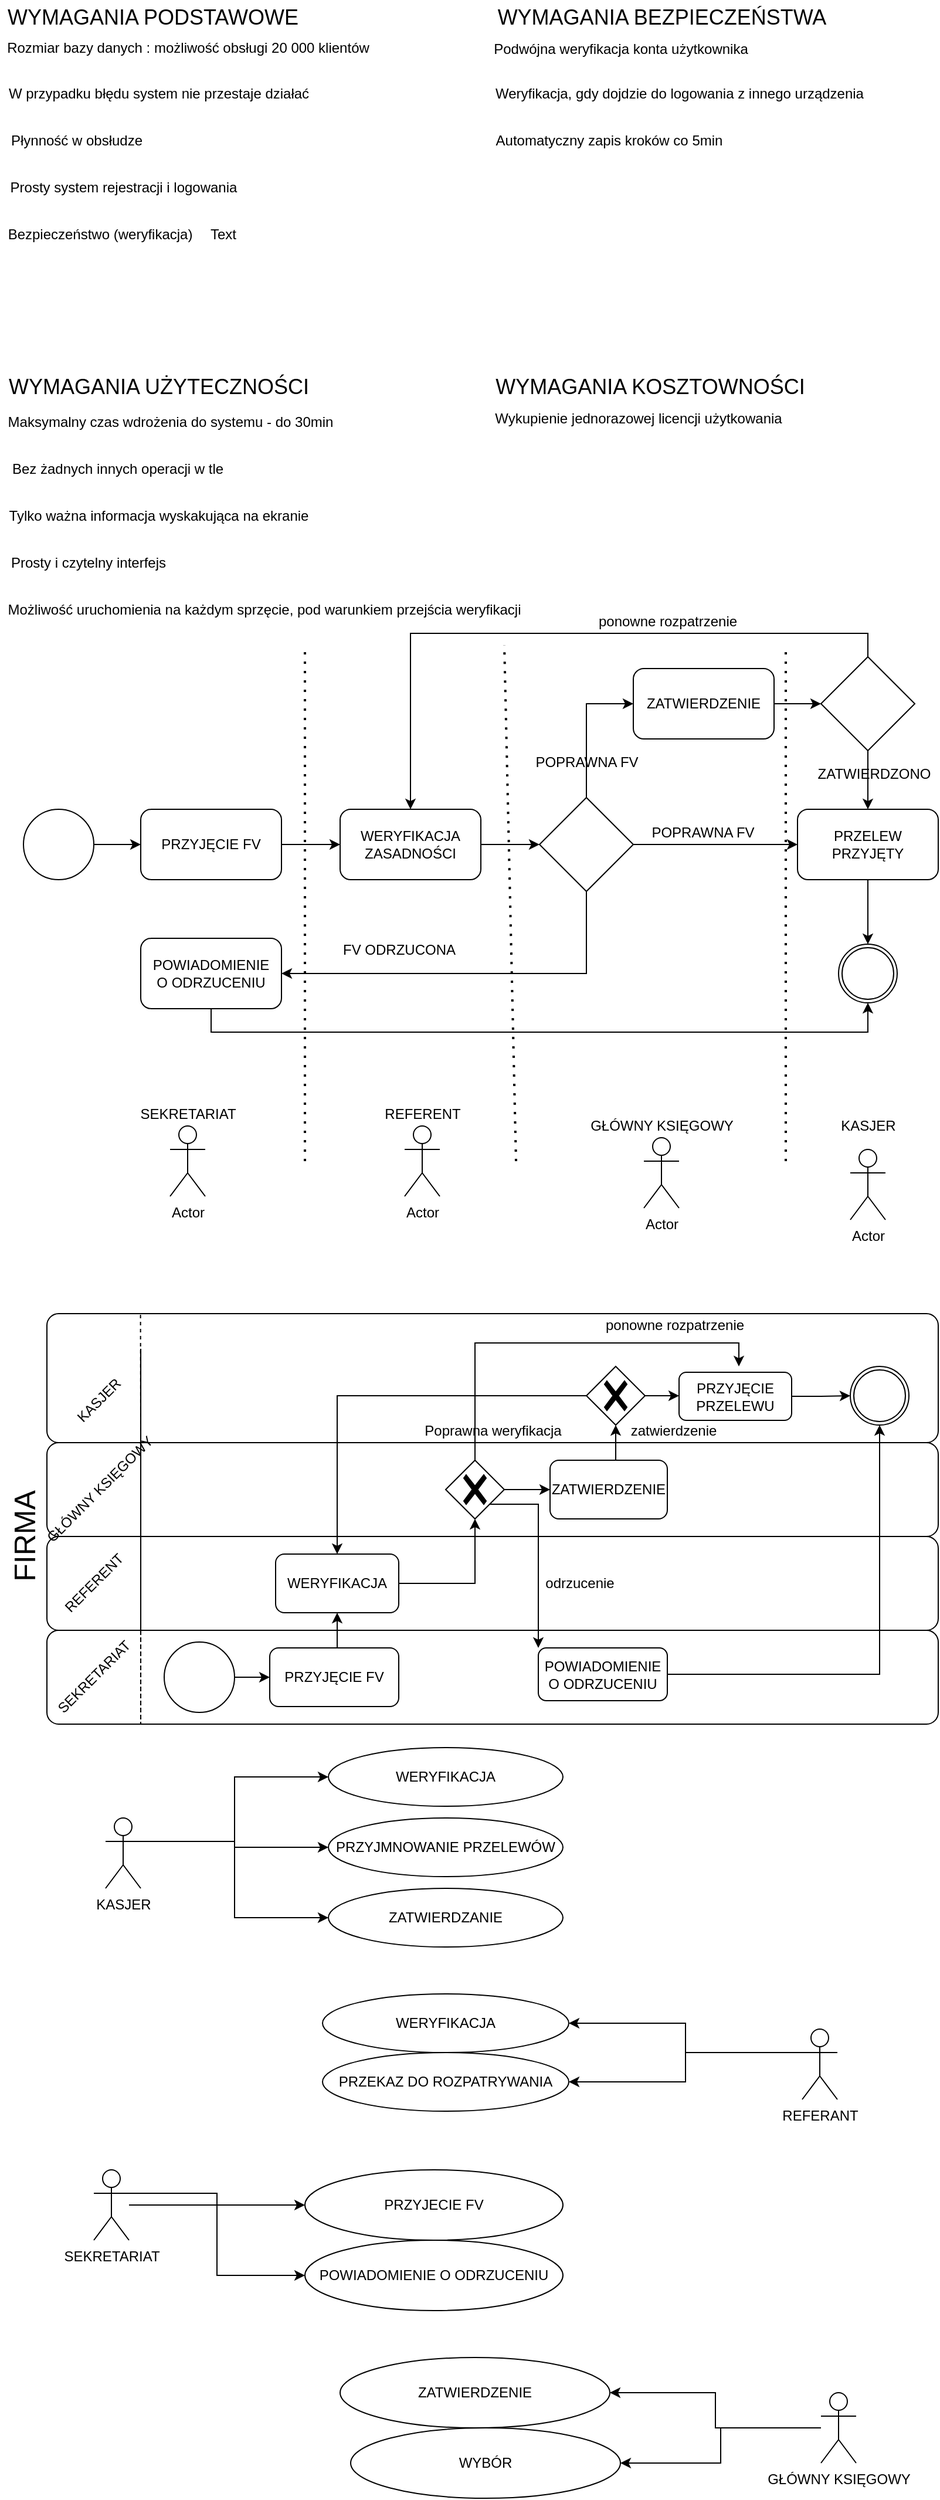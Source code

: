 <mxfile version="16.6.1" type="github">
  <diagram id="DCj6fyPtO9dtdVWTwL5u" name="Page-1">
    <mxGraphModel dx="1422" dy="794" grid="1" gridSize="10" guides="1" tooltips="1" connect="1" arrows="1" fold="1" page="1" pageScale="1" pageWidth="827" pageHeight="1169" math="0" shadow="0">
      <root>
        <mxCell id="0" />
        <mxCell id="1" parent="0" />
        <mxCell id="_zhKjU9ZLIpcWmoScKFP-1" value="WYMAGANIA PODSTAWOWE" style="text;html=1;align=center;verticalAlign=middle;resizable=0;points=[];autosize=1;strokeColor=none;fillColor=none;fontSize=18;" parent="1" vertex="1">
          <mxGeometry y="10" width="260" height="30" as="geometry" />
        </mxCell>
        <mxCell id="_zhKjU9ZLIpcWmoScKFP-2" value="&lt;font style=&quot;font-size: 12px&quot;&gt;Rozmiar bazy danych : możliwość obsługi 20 000 klientów&lt;br&gt;&lt;br&gt;&lt;/font&gt;" style="text;html=1;align=center;verticalAlign=middle;resizable=0;points=[];autosize=1;strokeColor=none;fillColor=none;fontSize=18;" parent="1" vertex="1">
          <mxGeometry y="35" width="320" height="50" as="geometry" />
        </mxCell>
        <mxCell id="_zhKjU9ZLIpcWmoScKFP-3" value="W przypadku błędu system nie przestaje działać" style="text;html=1;align=center;verticalAlign=middle;resizable=0;points=[];autosize=1;strokeColor=none;fillColor=none;fontSize=12;" parent="1" vertex="1">
          <mxGeometry y="80" width="270" height="20" as="geometry" />
        </mxCell>
        <mxCell id="_zhKjU9ZLIpcWmoScKFP-4" value="Płynność w obsłudze" style="text;html=1;align=center;verticalAlign=middle;resizable=0;points=[];autosize=1;strokeColor=none;fillColor=none;fontSize=12;" parent="1" vertex="1">
          <mxGeometry y="120" width="130" height="20" as="geometry" />
        </mxCell>
        <mxCell id="_zhKjU9ZLIpcWmoScKFP-5" value="Prosty system rejestracji i logowania" style="text;html=1;align=center;verticalAlign=middle;resizable=0;points=[];autosize=1;strokeColor=none;fillColor=none;fontSize=12;" parent="1" vertex="1">
          <mxGeometry y="160" width="210" height="20" as="geometry" />
        </mxCell>
        <mxCell id="_zhKjU9ZLIpcWmoScKFP-6" value="Bezpieczeństwo (weryfikacja)" style="text;html=1;align=center;verticalAlign=middle;resizable=0;points=[];autosize=1;strokeColor=none;fillColor=none;fontSize=12;" parent="1" vertex="1">
          <mxGeometry y="200" width="170" height="20" as="geometry" />
        </mxCell>
        <mxCell id="_zhKjU9ZLIpcWmoScKFP-7" value="&lt;span style=&quot;font-size: 18px&quot;&gt;WYMAGANIA BEZPIECZEŃSTWA&lt;/span&gt;" style="text;html=1;align=center;verticalAlign=middle;resizable=0;points=[];autosize=1;strokeColor=none;fillColor=none;fontSize=12;" parent="1" vertex="1">
          <mxGeometry x="414" y="15" width="300" height="20" as="geometry" />
        </mxCell>
        <mxCell id="_zhKjU9ZLIpcWmoScKFP-8" value="&lt;font style=&quot;font-size: 12px&quot;&gt;Podwójna weryfikacja konta użytkownika&lt;/font&gt;" style="text;html=1;align=center;verticalAlign=middle;resizable=0;points=[];autosize=1;strokeColor=none;fillColor=none;fontSize=18;" parent="1" vertex="1">
          <mxGeometry x="414" y="35" width="230" height="30" as="geometry" />
        </mxCell>
        <mxCell id="_zhKjU9ZLIpcWmoScKFP-9" value="Weryfikacja, gdy dojdzie do logowania z innego urządzenia&lt;br&gt;" style="text;html=1;align=center;verticalAlign=middle;resizable=0;points=[];autosize=1;strokeColor=none;fillColor=none;fontSize=12;" parent="1" vertex="1">
          <mxGeometry x="414" y="80" width="330" height="20" as="geometry" />
        </mxCell>
        <mxCell id="_zhKjU9ZLIpcWmoScKFP-10" value="Automatyczny zapis kroków co 5min" style="text;html=1;align=center;verticalAlign=middle;resizable=0;points=[];autosize=1;strokeColor=none;fillColor=none;fontSize=12;" parent="1" vertex="1">
          <mxGeometry x="414" y="120" width="210" height="20" as="geometry" />
        </mxCell>
        <mxCell id="_zhKjU9ZLIpcWmoScKFP-11" value="&lt;font style=&quot;font-size: 18px&quot;&gt;WYMAGANIA UŻYTECZNOŚCI&lt;/font&gt;" style="text;html=1;align=center;verticalAlign=middle;resizable=0;points=[];autosize=1;strokeColor=none;fillColor=none;fontSize=12;" parent="1" vertex="1">
          <mxGeometry y="330" width="270" height="20" as="geometry" />
        </mxCell>
        <mxCell id="_zhKjU9ZLIpcWmoScKFP-12" value="WYMAGANIA KOSZTOWNOŚCI&lt;br&gt;" style="text;html=1;align=center;verticalAlign=middle;resizable=0;points=[];autosize=1;strokeColor=none;fillColor=none;fontSize=18;" parent="1" vertex="1">
          <mxGeometry x="414" y="325" width="280" height="30" as="geometry" />
        </mxCell>
        <mxCell id="_zhKjU9ZLIpcWmoScKFP-13" value="&lt;span style=&quot;font-size: 12px&quot;&gt;Wykupienie jednorazowej licencji użytkowania&lt;br&gt;&lt;/span&gt;" style="text;html=1;align=center;verticalAlign=middle;resizable=0;points=[];autosize=1;strokeColor=none;fillColor=none;fontSize=18;" parent="1" vertex="1">
          <mxGeometry x="414" y="350" width="260" height="30" as="geometry" />
        </mxCell>
        <mxCell id="_zhKjU9ZLIpcWmoScKFP-14" value="Maksymalny czas wdrożenia do systemu - do 30min&lt;br&gt;" style="text;html=1;align=center;verticalAlign=middle;resizable=0;points=[];autosize=1;strokeColor=none;fillColor=none;fontSize=12;" parent="1" vertex="1">
          <mxGeometry y="360" width="290" height="20" as="geometry" />
        </mxCell>
        <mxCell id="_zhKjU9ZLIpcWmoScKFP-15" value="Bez żadnych innych operacji w tle&lt;br&gt;" style="text;html=1;align=center;verticalAlign=middle;resizable=0;points=[];autosize=1;strokeColor=none;fillColor=none;fontSize=12;" parent="1" vertex="1">
          <mxGeometry y="400" width="200" height="20" as="geometry" />
        </mxCell>
        <mxCell id="_zhKjU9ZLIpcWmoScKFP-16" value="Tylko ważna informacja wyskakująca na ekranie" style="text;html=1;align=center;verticalAlign=middle;resizable=0;points=[];autosize=1;strokeColor=none;fillColor=none;fontSize=12;" parent="1" vertex="1">
          <mxGeometry y="440" width="270" height="20" as="geometry" />
        </mxCell>
        <mxCell id="_zhKjU9ZLIpcWmoScKFP-17" value="Prosty i czytelny interfejs" style="text;html=1;align=center;verticalAlign=middle;resizable=0;points=[];autosize=1;strokeColor=none;fillColor=none;fontSize=12;" parent="1" vertex="1">
          <mxGeometry y="480" width="150" height="20" as="geometry" />
        </mxCell>
        <mxCell id="_zhKjU9ZLIpcWmoScKFP-18" value="Możliwość uruchomienia na każdym sprzęcie, pod warunkiem przejścia weryfikacji" style="text;html=1;align=center;verticalAlign=middle;resizable=0;points=[];autosize=1;strokeColor=none;fillColor=none;fontSize=12;" parent="1" vertex="1">
          <mxGeometry y="520" width="450" height="20" as="geometry" />
        </mxCell>
        <mxCell id="_zhKjU9ZLIpcWmoScKFP-24" value="" style="edgeStyle=orthogonalEdgeStyle;rounded=0;orthogonalLoop=1;jettySize=auto;html=1;fontSize=12;" parent="1" source="_zhKjU9ZLIpcWmoScKFP-19" target="_zhKjU9ZLIpcWmoScKFP-20" edge="1">
          <mxGeometry relative="1" as="geometry" />
        </mxCell>
        <mxCell id="_zhKjU9ZLIpcWmoScKFP-19" value="" style="ellipse;whiteSpace=wrap;html=1;aspect=fixed;fontSize=12;" parent="1" vertex="1">
          <mxGeometry x="20" y="700" width="60" height="60" as="geometry" />
        </mxCell>
        <mxCell id="_zhKjU9ZLIpcWmoScKFP-25" value="" style="edgeStyle=orthogonalEdgeStyle;rounded=0;orthogonalLoop=1;jettySize=auto;html=1;fontSize=12;" parent="1" source="_zhKjU9ZLIpcWmoScKFP-20" target="_zhKjU9ZLIpcWmoScKFP-21" edge="1">
          <mxGeometry relative="1" as="geometry" />
        </mxCell>
        <mxCell id="_zhKjU9ZLIpcWmoScKFP-20" value="PRZYJĘCIE FV" style="rounded=1;whiteSpace=wrap;html=1;fontSize=12;" parent="1" vertex="1">
          <mxGeometry x="120" y="700" width="120" height="60" as="geometry" />
        </mxCell>
        <mxCell id="_zhKjU9ZLIpcWmoScKFP-26" value="" style="edgeStyle=orthogonalEdgeStyle;rounded=0;orthogonalLoop=1;jettySize=auto;html=1;fontSize=12;" parent="1" source="_zhKjU9ZLIpcWmoScKFP-21" target="_zhKjU9ZLIpcWmoScKFP-22" edge="1">
          <mxGeometry relative="1" as="geometry" />
        </mxCell>
        <mxCell id="_zhKjU9ZLIpcWmoScKFP-21" value="WERYFIKACJA ZASADNOŚCI" style="rounded=1;whiteSpace=wrap;html=1;fontSize=12;" parent="1" vertex="1">
          <mxGeometry x="290" y="700" width="120" height="60" as="geometry" />
        </mxCell>
        <mxCell id="_zhKjU9ZLIpcWmoScKFP-27" style="edgeStyle=orthogonalEdgeStyle;rounded=0;orthogonalLoop=1;jettySize=auto;html=1;exitX=1;exitY=0.5;exitDx=0;exitDy=0;fontSize=12;" parent="1" source="_zhKjU9ZLIpcWmoScKFP-22" target="_zhKjU9ZLIpcWmoScKFP-23" edge="1">
          <mxGeometry relative="1" as="geometry" />
        </mxCell>
        <mxCell id="_zhKjU9ZLIpcWmoScKFP-30" style="edgeStyle=orthogonalEdgeStyle;rounded=0;orthogonalLoop=1;jettySize=auto;html=1;exitX=0.5;exitY=1;exitDx=0;exitDy=0;entryX=1;entryY=0.5;entryDx=0;entryDy=0;fontSize=12;" parent="1" source="_zhKjU9ZLIpcWmoScKFP-22" target="_zhKjU9ZLIpcWmoScKFP-28" edge="1">
          <mxGeometry relative="1" as="geometry" />
        </mxCell>
        <mxCell id="_zhKjU9ZLIpcWmoScKFP-33" style="edgeStyle=orthogonalEdgeStyle;rounded=0;orthogonalLoop=1;jettySize=auto;html=1;exitX=0.5;exitY=0;exitDx=0;exitDy=0;entryX=0;entryY=0.5;entryDx=0;entryDy=0;fontSize=12;" parent="1" source="_zhKjU9ZLIpcWmoScKFP-22" target="_zhKjU9ZLIpcWmoScKFP-29" edge="1">
          <mxGeometry relative="1" as="geometry" />
        </mxCell>
        <mxCell id="_zhKjU9ZLIpcWmoScKFP-22" value="" style="rhombus;whiteSpace=wrap;html=1;fontSize=12;" parent="1" vertex="1">
          <mxGeometry x="460" y="690" width="80" height="80" as="geometry" />
        </mxCell>
        <mxCell id="_zhKjU9ZLIpcWmoScKFP-53" style="edgeStyle=orthogonalEdgeStyle;rounded=0;orthogonalLoop=1;jettySize=auto;html=1;exitX=0.5;exitY=1;exitDx=0;exitDy=0;entryX=0.5;entryY=0;entryDx=0;entryDy=0;entryPerimeter=0;fontSize=12;" parent="1" source="_zhKjU9ZLIpcWmoScKFP-23" target="_zhKjU9ZLIpcWmoScKFP-31" edge="1">
          <mxGeometry relative="1" as="geometry" />
        </mxCell>
        <mxCell id="_zhKjU9ZLIpcWmoScKFP-23" value="PRZELEW PRZYJĘTY" style="rounded=1;whiteSpace=wrap;html=1;fontSize=12;" parent="1" vertex="1">
          <mxGeometry x="680" y="700" width="120" height="60" as="geometry" />
        </mxCell>
        <mxCell id="_zhKjU9ZLIpcWmoScKFP-37" style="edgeStyle=orthogonalEdgeStyle;rounded=0;orthogonalLoop=1;jettySize=auto;html=1;exitX=0.5;exitY=1;exitDx=0;exitDy=0;entryX=0.5;entryY=1;entryDx=0;entryDy=0;entryPerimeter=0;fontSize=12;" parent="1" source="_zhKjU9ZLIpcWmoScKFP-28" target="_zhKjU9ZLIpcWmoScKFP-31" edge="1">
          <mxGeometry relative="1" as="geometry" />
        </mxCell>
        <mxCell id="_zhKjU9ZLIpcWmoScKFP-28" value="POWIADOMIENIE&lt;br&gt;O ODRZUCENIU" style="rounded=1;whiteSpace=wrap;html=1;fontSize=12;" parent="1" vertex="1">
          <mxGeometry x="120" y="810" width="120" height="60" as="geometry" />
        </mxCell>
        <mxCell id="_zhKjU9ZLIpcWmoScKFP-34" style="edgeStyle=orthogonalEdgeStyle;rounded=0;orthogonalLoop=1;jettySize=auto;html=1;exitX=1;exitY=0.5;exitDx=0;exitDy=0;entryX=0;entryY=0.5;entryDx=0;entryDy=0;fontSize=12;" parent="1" source="_zhKjU9ZLIpcWmoScKFP-29" target="_zhKjU9ZLIpcWmoScKFP-32" edge="1">
          <mxGeometry relative="1" as="geometry" />
        </mxCell>
        <mxCell id="_zhKjU9ZLIpcWmoScKFP-29" value="ZATWIERDZENIE" style="rounded=1;whiteSpace=wrap;html=1;fontSize=12;" parent="1" vertex="1">
          <mxGeometry x="540" y="580" width="120" height="60" as="geometry" />
        </mxCell>
        <mxCell id="_zhKjU9ZLIpcWmoScKFP-31" value="" style="points=[[0.145,0.145,0],[0.5,0,0],[0.855,0.145,0],[1,0.5,0],[0.855,0.855,0],[0.5,1,0],[0.145,0.855,0],[0,0.5,0]];shape=mxgraph.bpmn.event;html=1;verticalLabelPosition=bottom;labelBackgroundColor=#ffffff;verticalAlign=top;align=center;perimeter=ellipsePerimeter;outlineConnect=0;aspect=fixed;outline=throwing;symbol=general;fontSize=12;" parent="1" vertex="1">
          <mxGeometry x="715" y="815" width="50" height="50" as="geometry" />
        </mxCell>
        <mxCell id="_zhKjU9ZLIpcWmoScKFP-35" style="edgeStyle=orthogonalEdgeStyle;rounded=0;orthogonalLoop=1;jettySize=auto;html=1;exitX=0.5;exitY=1;exitDx=0;exitDy=0;entryX=0.5;entryY=0;entryDx=0;entryDy=0;fontSize=12;" parent="1" source="_zhKjU9ZLIpcWmoScKFP-32" target="_zhKjU9ZLIpcWmoScKFP-23" edge="1">
          <mxGeometry relative="1" as="geometry" />
        </mxCell>
        <mxCell id="_zhKjU9ZLIpcWmoScKFP-36" style="edgeStyle=orthogonalEdgeStyle;rounded=0;orthogonalLoop=1;jettySize=auto;html=1;exitX=0.5;exitY=0;exitDx=0;exitDy=0;entryX=0.5;entryY=0;entryDx=0;entryDy=0;fontSize=12;" parent="1" source="_zhKjU9ZLIpcWmoScKFP-32" target="_zhKjU9ZLIpcWmoScKFP-21" edge="1">
          <mxGeometry relative="1" as="geometry" />
        </mxCell>
        <mxCell id="_zhKjU9ZLIpcWmoScKFP-32" value="" style="rhombus;whiteSpace=wrap;html=1;fontSize=12;" parent="1" vertex="1">
          <mxGeometry x="700" y="570" width="80" height="80" as="geometry" />
        </mxCell>
        <mxCell id="_zhKjU9ZLIpcWmoScKFP-39" value="SEKRETARIAT&lt;br&gt;" style="text;html=1;align=center;verticalAlign=middle;resizable=0;points=[];autosize=1;strokeColor=none;fillColor=none;fontSize=12;" parent="1" vertex="1">
          <mxGeometry x="110" y="950" width="100" height="20" as="geometry" />
        </mxCell>
        <mxCell id="_zhKjU9ZLIpcWmoScKFP-40" value="REFERENT" style="text;html=1;align=center;verticalAlign=middle;resizable=0;points=[];autosize=1;strokeColor=none;fillColor=none;fontSize=12;" parent="1" vertex="1">
          <mxGeometry x="320" y="950" width="80" height="20" as="geometry" />
        </mxCell>
        <mxCell id="_zhKjU9ZLIpcWmoScKFP-41" value="GŁÓWNY KSIĘGOWY" style="text;html=1;align=center;verticalAlign=middle;resizable=0;points=[];autosize=1;strokeColor=none;fillColor=none;fontSize=12;" parent="1" vertex="1">
          <mxGeometry x="494" y="960" width="140" height="20" as="geometry" />
        </mxCell>
        <mxCell id="_zhKjU9ZLIpcWmoScKFP-42" value="KASJER" style="text;html=1;align=center;verticalAlign=middle;resizable=0;points=[];autosize=1;strokeColor=none;fillColor=none;fontSize=12;" parent="1" vertex="1">
          <mxGeometry x="710" y="960" width="60" height="20" as="geometry" />
        </mxCell>
        <mxCell id="_zhKjU9ZLIpcWmoScKFP-43" value="" style="endArrow=none;dashed=1;html=1;dashPattern=1 3;strokeWidth=2;rounded=0;fontSize=12;" parent="1" edge="1">
          <mxGeometry width="50" height="50" relative="1" as="geometry">
            <mxPoint x="260" y="1000" as="sourcePoint" />
            <mxPoint x="260" y="560" as="targetPoint" />
          </mxGeometry>
        </mxCell>
        <mxCell id="_zhKjU9ZLIpcWmoScKFP-44" value="" style="endArrow=none;dashed=1;html=1;dashPattern=1 3;strokeWidth=2;rounded=0;fontSize=12;" parent="1" edge="1">
          <mxGeometry width="50" height="50" relative="1" as="geometry">
            <mxPoint x="440" y="1000" as="sourcePoint" />
            <mxPoint x="430" y="560" as="targetPoint" />
          </mxGeometry>
        </mxCell>
        <mxCell id="_zhKjU9ZLIpcWmoScKFP-45" value="" style="endArrow=none;dashed=1;html=1;dashPattern=1 3;strokeWidth=2;rounded=0;fontSize=12;" parent="1" edge="1">
          <mxGeometry width="50" height="50" relative="1" as="geometry">
            <mxPoint x="670" y="1000" as="sourcePoint" />
            <mxPoint x="670" y="560" as="targetPoint" />
          </mxGeometry>
        </mxCell>
        <mxCell id="_zhKjU9ZLIpcWmoScKFP-46" value="Actor" style="shape=umlActor;verticalLabelPosition=bottom;verticalAlign=top;html=1;outlineConnect=0;fontSize=12;" parent="1" vertex="1">
          <mxGeometry x="145" y="970" width="30" height="60" as="geometry" />
        </mxCell>
        <mxCell id="_zhKjU9ZLIpcWmoScKFP-47" value="Actor" style="shape=umlActor;verticalLabelPosition=bottom;verticalAlign=top;html=1;outlineConnect=0;fontSize=12;" parent="1" vertex="1">
          <mxGeometry x="345" y="970" width="30" height="60" as="geometry" />
        </mxCell>
        <mxCell id="_zhKjU9ZLIpcWmoScKFP-48" value="Actor" style="shape=umlActor;verticalLabelPosition=bottom;verticalAlign=top;html=1;outlineConnect=0;fontSize=12;" parent="1" vertex="1">
          <mxGeometry x="549" y="980" width="30" height="60" as="geometry" />
        </mxCell>
        <mxCell id="_zhKjU9ZLIpcWmoScKFP-49" value="Actor" style="shape=umlActor;verticalLabelPosition=bottom;verticalAlign=top;html=1;outlineConnect=0;fontSize=12;" parent="1" vertex="1">
          <mxGeometry x="725" y="990" width="30" height="60" as="geometry" />
        </mxCell>
        <mxCell id="_zhKjU9ZLIpcWmoScKFP-50" value="ZATWIERDZONO" style="text;html=1;align=center;verticalAlign=middle;resizable=0;points=[];autosize=1;strokeColor=none;fillColor=none;fontSize=12;" parent="1" vertex="1">
          <mxGeometry x="690" y="660" width="110" height="20" as="geometry" />
        </mxCell>
        <mxCell id="_zhKjU9ZLIpcWmoScKFP-51" value="FV ODRZUCONA" style="text;html=1;align=center;verticalAlign=middle;resizable=0;points=[];autosize=1;strokeColor=none;fillColor=none;fontSize=12;" parent="1" vertex="1">
          <mxGeometry x="285" y="810" width="110" height="20" as="geometry" />
        </mxCell>
        <mxCell id="_zhKjU9ZLIpcWmoScKFP-52" value="POPRAWNA FV" style="text;html=1;align=center;verticalAlign=middle;resizable=0;points=[];autosize=1;strokeColor=none;fillColor=none;fontSize=12;" parent="1" vertex="1">
          <mxGeometry x="549" y="710" width="100" height="20" as="geometry" />
        </mxCell>
        <mxCell id="_zhKjU9ZLIpcWmoScKFP-54" value="POPRAWNA FV" style="text;html=1;align=center;verticalAlign=middle;resizable=0;points=[];autosize=1;strokeColor=none;fillColor=none;fontSize=12;" parent="1" vertex="1">
          <mxGeometry x="450" y="650" width="100" height="20" as="geometry" />
        </mxCell>
        <mxCell id="_zhKjU9ZLIpcWmoScKFP-55" value="" style="points=[[0.25,0,0],[0.5,0,0],[0.75,0,0],[1,0.25,0],[1,0.5,0],[1,0.75,0],[0.75,1,0],[0.5,1,0],[0.25,1,0],[0,0.75,0],[0,0.5,0],[0,0.25,0]];shape=mxgraph.bpmn.task;whiteSpace=wrap;rectStyle=rounded;size=10;taskMarker=abstract;fontSize=12;" parent="1" vertex="1">
          <mxGeometry x="40" y="1130" width="760" height="110" as="geometry" />
        </mxCell>
        <mxCell id="_zhKjU9ZLIpcWmoScKFP-56" value="" style="points=[[0.25,0,0],[0.5,0,0],[0.75,0,0],[1,0.25,0],[1,0.5,0],[1,0.75,0],[0.75,1,0],[0.5,1,0],[0.25,1,0],[0,0.75,0],[0,0.5,0],[0,0.25,0]];shape=mxgraph.bpmn.task;whiteSpace=wrap;rectStyle=rounded;size=10;taskMarker=abstract;fontSize=12;" parent="1" vertex="1">
          <mxGeometry x="40" y="1240" width="760" height="80" as="geometry" />
        </mxCell>
        <mxCell id="_zhKjU9ZLIpcWmoScKFP-57" value="" style="points=[[0.25,0,0],[0.5,0,0],[0.75,0,0],[1,0.25,0],[1,0.5,0],[1,0.75,0],[0.75,1,0],[0.5,1,0],[0.25,1,0],[0,0.75,0],[0,0.5,0],[0,0.25,0]];shape=mxgraph.bpmn.task;whiteSpace=wrap;rectStyle=rounded;size=10;taskMarker=abstract;fontSize=12;" parent="1" vertex="1">
          <mxGeometry x="40" y="1320" width="760" height="80" as="geometry" />
        </mxCell>
        <mxCell id="_zhKjU9ZLIpcWmoScKFP-58" value="" style="points=[[0.25,0,0],[0.5,0,0],[0.75,0,0],[1,0.25,0],[1,0.5,0],[1,0.75,0],[0.75,1,0],[0.5,1,0],[0.25,1,0],[0,0.75,0],[0,0.5,0],[0,0.25,0]];shape=mxgraph.bpmn.task;whiteSpace=wrap;rectStyle=rounded;size=10;taskMarker=abstract;fontSize=12;" parent="1" vertex="1">
          <mxGeometry x="40" y="1400" width="760" height="80" as="geometry" />
        </mxCell>
        <mxCell id="_zhKjU9ZLIpcWmoScKFP-59" value="" style="endArrow=none;dashed=1;html=1;rounded=0;fontSize=12;entryX=0.172;entryY=0;entryDx=0;entryDy=0;entryPerimeter=0;" parent="1" source="_zhKjU9ZLIpcWmoScKFP-58" target="_zhKjU9ZLIpcWmoScKFP-57" edge="1">
          <mxGeometry width="50" height="50" relative="1" as="geometry">
            <mxPoint x="400" y="1390" as="sourcePoint" />
            <mxPoint x="450" y="1340" as="targetPoint" />
            <Array as="points">
              <mxPoint x="120" y="1400" />
              <mxPoint x="120" y="1160" />
              <mxPoint x="120" y="1480" />
              <mxPoint x="120" y="1320" />
            </Array>
          </mxGeometry>
        </mxCell>
        <mxCell id="_zhKjU9ZLIpcWmoScKFP-60" value="" style="endArrow=none;dashed=1;html=1;rounded=0;fontSize=12;entryX=0.105;entryY=0;entryDx=0;entryDy=0;entryPerimeter=0;" parent="1" target="_zhKjU9ZLIpcWmoScKFP-55" edge="1">
          <mxGeometry width="50" height="50" relative="1" as="geometry">
            <mxPoint x="120" y="1320" as="sourcePoint" />
            <mxPoint x="450" y="1340" as="targetPoint" />
            <Array as="points">
              <mxPoint x="120" y="1240" />
            </Array>
          </mxGeometry>
        </mxCell>
        <mxCell id="_zhKjU9ZLIpcWmoScKFP-61" value="&lt;font style=&quot;font-size: 25px&quot;&gt;FIRMA&lt;br&gt;&lt;br&gt;&lt;/font&gt;" style="text;html=1;align=center;verticalAlign=middle;resizable=0;points=[];autosize=1;strokeColor=none;fillColor=none;fontSize=12;rotation=-90;" parent="1" vertex="1">
          <mxGeometry x="-10" y="1300" width="90" height="40" as="geometry" />
        </mxCell>
        <mxCell id="_zhKjU9ZLIpcWmoScKFP-62" value="&lt;font style=&quot;font-size: 12px&quot;&gt;KASJER&lt;/font&gt;" style="text;html=1;align=center;verticalAlign=middle;resizable=0;points=[];autosize=1;strokeColor=none;fillColor=none;fontSize=25;rotation=-45;" parent="1" vertex="1">
          <mxGeometry x="50" y="1180" width="60" height="40" as="geometry" />
        </mxCell>
        <mxCell id="_zhKjU9ZLIpcWmoScKFP-63" value="GŁÓWNY KSIĘGOWY" style="text;html=1;align=center;verticalAlign=middle;resizable=0;points=[];autosize=1;strokeColor=none;fillColor=none;fontSize=12;rotation=-45;" parent="1" vertex="1">
          <mxGeometry x="15" y="1270" width="140" height="20" as="geometry" />
        </mxCell>
        <mxCell id="_zhKjU9ZLIpcWmoScKFP-64" value="REFERENT" style="text;html=1;align=center;verticalAlign=middle;resizable=0;points=[];autosize=1;strokeColor=none;fillColor=none;fontSize=12;rotation=-45;" parent="1" vertex="1">
          <mxGeometry x="40" y="1350" width="80" height="20" as="geometry" />
        </mxCell>
        <mxCell id="_zhKjU9ZLIpcWmoScKFP-65" value="SEKRETARIAT" style="text;html=1;align=center;verticalAlign=middle;resizable=0;points=[];autosize=1;strokeColor=none;fillColor=none;fontSize=12;rotation=-45;" parent="1" vertex="1">
          <mxGeometry x="30" y="1430" width="100" height="20" as="geometry" />
        </mxCell>
        <mxCell id="_zhKjU9ZLIpcWmoScKFP-68" style="edgeStyle=orthogonalEdgeStyle;rounded=0;orthogonalLoop=1;jettySize=auto;html=1;exitX=1;exitY=0.5;exitDx=0;exitDy=0;entryX=0;entryY=0.5;entryDx=0;entryDy=0;fontSize=12;" parent="1" source="_zhKjU9ZLIpcWmoScKFP-66" target="_zhKjU9ZLIpcWmoScKFP-67" edge="1">
          <mxGeometry relative="1" as="geometry" />
        </mxCell>
        <mxCell id="_zhKjU9ZLIpcWmoScKFP-66" value="" style="ellipse;whiteSpace=wrap;html=1;aspect=fixed;fontSize=12;" parent="1" vertex="1">
          <mxGeometry x="140" y="1410" width="60" height="60" as="geometry" />
        </mxCell>
        <mxCell id="_zhKjU9ZLIpcWmoScKFP-70" style="edgeStyle=orthogonalEdgeStyle;rounded=0;orthogonalLoop=1;jettySize=auto;html=1;exitX=0.5;exitY=0;exitDx=0;exitDy=0;entryX=0.5;entryY=1;entryDx=0;entryDy=0;fontSize=12;" parent="1" source="_zhKjU9ZLIpcWmoScKFP-67" target="_zhKjU9ZLIpcWmoScKFP-69" edge="1">
          <mxGeometry relative="1" as="geometry" />
        </mxCell>
        <mxCell id="_zhKjU9ZLIpcWmoScKFP-67" value="PRZYJĘCIE FV" style="rounded=1;whiteSpace=wrap;html=1;fontSize=12;" parent="1" vertex="1">
          <mxGeometry x="230" y="1415" width="110" height="50" as="geometry" />
        </mxCell>
        <mxCell id="_zhKjU9ZLIpcWmoScKFP-72" style="edgeStyle=orthogonalEdgeStyle;rounded=0;orthogonalLoop=1;jettySize=auto;html=1;exitX=1;exitY=0.5;exitDx=0;exitDy=0;entryX=0.5;entryY=1;entryDx=0;entryDy=0;entryPerimeter=0;fontSize=12;" parent="1" source="_zhKjU9ZLIpcWmoScKFP-69" target="_zhKjU9ZLIpcWmoScKFP-71" edge="1">
          <mxGeometry relative="1" as="geometry" />
        </mxCell>
        <mxCell id="_zhKjU9ZLIpcWmoScKFP-69" value="WERYFIKACJA" style="rounded=1;whiteSpace=wrap;html=1;fontSize=12;" parent="1" vertex="1">
          <mxGeometry x="235" y="1335" width="105" height="50" as="geometry" />
        </mxCell>
        <mxCell id="_zhKjU9ZLIpcWmoScKFP-74" style="edgeStyle=orthogonalEdgeStyle;rounded=0;orthogonalLoop=1;jettySize=auto;html=1;exitX=1;exitY=0.5;exitDx=0;exitDy=0;exitPerimeter=0;entryX=0;entryY=0.5;entryDx=0;entryDy=0;fontSize=12;" parent="1" source="_zhKjU9ZLIpcWmoScKFP-71" target="_zhKjU9ZLIpcWmoScKFP-73" edge="1">
          <mxGeometry relative="1" as="geometry" />
        </mxCell>
        <mxCell id="_zhKjU9ZLIpcWmoScKFP-81" style="edgeStyle=orthogonalEdgeStyle;rounded=0;orthogonalLoop=1;jettySize=auto;html=1;exitX=0.5;exitY=0;exitDx=0;exitDy=0;exitPerimeter=0;fontSize=12;" parent="1" source="_zhKjU9ZLIpcWmoScKFP-71" edge="1">
          <mxGeometry relative="1" as="geometry">
            <mxPoint x="630" y="1175" as="targetPoint" />
            <Array as="points">
              <mxPoint x="405" y="1155" />
              <mxPoint x="630" y="1155" />
              <mxPoint x="630" y="1175" />
            </Array>
          </mxGeometry>
        </mxCell>
        <mxCell id="_zhKjU9ZLIpcWmoScKFP-84" style="edgeStyle=orthogonalEdgeStyle;rounded=0;orthogonalLoop=1;jettySize=auto;html=1;exitX=0.75;exitY=0.75;exitDx=0;exitDy=0;exitPerimeter=0;entryX=0;entryY=0;entryDx=0;entryDy=0;fontSize=12;" parent="1" source="_zhKjU9ZLIpcWmoScKFP-71" target="_zhKjU9ZLIpcWmoScKFP-83" edge="1">
          <mxGeometry relative="1" as="geometry" />
        </mxCell>
        <mxCell id="_zhKjU9ZLIpcWmoScKFP-71" value="" style="points=[[0.25,0.25,0],[0.5,0,0],[0.75,0.25,0],[1,0.5,0],[0.75,0.75,0],[0.5,1,0],[0.25,0.75,0],[0,0.5,0]];shape=mxgraph.bpmn.gateway2;html=1;verticalLabelPosition=bottom;labelBackgroundColor=#ffffff;verticalAlign=top;align=center;perimeter=rhombusPerimeter;outlineConnect=0;outline=none;symbol=none;gwType=exclusive;fontSize=12;" parent="1" vertex="1">
          <mxGeometry x="380" y="1255" width="50" height="50" as="geometry" />
        </mxCell>
        <mxCell id="_zhKjU9ZLIpcWmoScKFP-76" style="edgeStyle=orthogonalEdgeStyle;rounded=0;orthogonalLoop=1;jettySize=auto;html=1;exitX=0.5;exitY=0;exitDx=0;exitDy=0;entryX=0.5;entryY=1;entryDx=0;entryDy=0;entryPerimeter=0;fontSize=12;" parent="1" source="_zhKjU9ZLIpcWmoScKFP-73" target="_zhKjU9ZLIpcWmoScKFP-75" edge="1">
          <mxGeometry relative="1" as="geometry" />
        </mxCell>
        <mxCell id="_zhKjU9ZLIpcWmoScKFP-73" value="ZATWIERDZENIE" style="rounded=1;whiteSpace=wrap;html=1;fontSize=12;" parent="1" vertex="1">
          <mxGeometry x="469" y="1255" width="100" height="50" as="geometry" />
        </mxCell>
        <mxCell id="_zhKjU9ZLIpcWmoScKFP-80" style="edgeStyle=orthogonalEdgeStyle;rounded=0;orthogonalLoop=1;jettySize=auto;html=1;exitX=1;exitY=0.5;exitDx=0;exitDy=0;exitPerimeter=0;entryX=0;entryY=0.5;entryDx=0;entryDy=0;fontSize=12;" parent="1" source="_zhKjU9ZLIpcWmoScKFP-75" target="_zhKjU9ZLIpcWmoScKFP-77" edge="1">
          <mxGeometry relative="1" as="geometry" />
        </mxCell>
        <mxCell id="_zhKjU9ZLIpcWmoScKFP-82" style="edgeStyle=orthogonalEdgeStyle;rounded=0;orthogonalLoop=1;jettySize=auto;html=1;exitX=0;exitY=0.5;exitDx=0;exitDy=0;exitPerimeter=0;fontSize=12;" parent="1" source="_zhKjU9ZLIpcWmoScKFP-75" target="_zhKjU9ZLIpcWmoScKFP-69" edge="1">
          <mxGeometry relative="1" as="geometry" />
        </mxCell>
        <mxCell id="_zhKjU9ZLIpcWmoScKFP-75" value="" style="points=[[0.25,0.25,0],[0.5,0,0],[0.75,0.25,0],[1,0.5,0],[0.75,0.75,0],[0.5,1,0],[0.25,0.75,0],[0,0.5,0]];shape=mxgraph.bpmn.gateway2;html=1;verticalLabelPosition=bottom;labelBackgroundColor=#ffffff;verticalAlign=top;align=center;perimeter=rhombusPerimeter;outlineConnect=0;outline=none;symbol=none;gwType=exclusive;fontSize=12;" parent="1" vertex="1">
          <mxGeometry x="500" y="1175" width="50" height="50" as="geometry" />
        </mxCell>
        <mxCell id="_zhKjU9ZLIpcWmoScKFP-79" style="edgeStyle=orthogonalEdgeStyle;rounded=0;orthogonalLoop=1;jettySize=auto;html=1;exitX=1;exitY=0.5;exitDx=0;exitDy=0;entryX=0;entryY=0.5;entryDx=0;entryDy=0;entryPerimeter=0;fontSize=12;" parent="1" source="_zhKjU9ZLIpcWmoScKFP-77" target="_zhKjU9ZLIpcWmoScKFP-78" edge="1">
          <mxGeometry relative="1" as="geometry" />
        </mxCell>
        <mxCell id="_zhKjU9ZLIpcWmoScKFP-77" value="PRZYJĘCIE PRZELEWU" style="rounded=1;whiteSpace=wrap;html=1;fontSize=12;" parent="1" vertex="1">
          <mxGeometry x="579" y="1180" width="96" height="41" as="geometry" />
        </mxCell>
        <mxCell id="_zhKjU9ZLIpcWmoScKFP-78" value="" style="points=[[0.145,0.145,0],[0.5,0,0],[0.855,0.145,0],[1,0.5,0],[0.855,0.855,0],[0.5,1,0],[0.145,0.855,0],[0,0.5,0]];shape=mxgraph.bpmn.event;html=1;verticalLabelPosition=bottom;labelBackgroundColor=#ffffff;verticalAlign=top;align=center;perimeter=ellipsePerimeter;outlineConnect=0;aspect=fixed;outline=throwing;symbol=general;fontSize=12;" parent="1" vertex="1">
          <mxGeometry x="725" y="1175" width="50" height="50" as="geometry" />
        </mxCell>
        <mxCell id="_zhKjU9ZLIpcWmoScKFP-85" style="edgeStyle=orthogonalEdgeStyle;rounded=0;orthogonalLoop=1;jettySize=auto;html=1;exitX=1;exitY=0.5;exitDx=0;exitDy=0;entryX=0.5;entryY=1;entryDx=0;entryDy=0;entryPerimeter=0;fontSize=12;" parent="1" source="_zhKjU9ZLIpcWmoScKFP-83" target="_zhKjU9ZLIpcWmoScKFP-78" edge="1">
          <mxGeometry relative="1" as="geometry" />
        </mxCell>
        <mxCell id="_zhKjU9ZLIpcWmoScKFP-83" value="POWIADOMIENIE O ODRZUCENIU" style="rounded=1;whiteSpace=wrap;html=1;fontSize=12;" parent="1" vertex="1">
          <mxGeometry x="459" y="1415" width="110" height="45" as="geometry" />
        </mxCell>
        <mxCell id="_zhKjU9ZLIpcWmoScKFP-86" value="odrzucenie" style="text;html=1;align=center;verticalAlign=middle;resizable=0;points=[];autosize=1;strokeColor=none;fillColor=none;fontSize=12;" parent="1" vertex="1">
          <mxGeometry x="459" y="1350" width="70" height="20" as="geometry" />
        </mxCell>
        <mxCell id="_zhKjU9ZLIpcWmoScKFP-87" value="ponowne rozpatrzenie" style="text;html=1;align=center;verticalAlign=middle;resizable=0;points=[];autosize=1;strokeColor=none;fillColor=none;fontSize=12;" parent="1" vertex="1">
          <mxGeometry x="504" y="530" width="130" height="20" as="geometry" />
        </mxCell>
        <mxCell id="_zhKjU9ZLIpcWmoScKFP-88" value="ponowne rozpatrzenie" style="text;html=1;align=center;verticalAlign=middle;resizable=0;points=[];autosize=1;strokeColor=none;fillColor=none;fontSize=12;" parent="1" vertex="1">
          <mxGeometry x="510" y="1130" width="130" height="20" as="geometry" />
        </mxCell>
        <mxCell id="_zhKjU9ZLIpcWmoScKFP-90" value="zatwierdzenie" style="text;html=1;align=center;verticalAlign=middle;resizable=0;points=[];autosize=1;strokeColor=none;fillColor=none;fontSize=12;" parent="1" vertex="1">
          <mxGeometry x="529" y="1220" width="90" height="20" as="geometry" />
        </mxCell>
        <mxCell id="_zhKjU9ZLIpcWmoScKFP-91" value="Poprawna weryfikacja" style="text;html=1;align=center;verticalAlign=middle;resizable=0;points=[];autosize=1;strokeColor=none;fillColor=none;fontSize=12;" parent="1" vertex="1">
          <mxGeometry x="355" y="1220" width="130" height="20" as="geometry" />
        </mxCell>
        <mxCell id="_zhKjU9ZLIpcWmoScKFP-101" style="edgeStyle=orthogonalEdgeStyle;rounded=0;orthogonalLoop=1;jettySize=auto;html=1;exitX=1;exitY=0.333;exitDx=0;exitDy=0;exitPerimeter=0;entryX=0;entryY=0.5;entryDx=0;entryDy=0;fontSize=12;" parent="1" source="_zhKjU9ZLIpcWmoScKFP-92" target="_zhKjU9ZLIpcWmoScKFP-98" edge="1">
          <mxGeometry relative="1" as="geometry" />
        </mxCell>
        <mxCell id="_zhKjU9ZLIpcWmoScKFP-102" style="edgeStyle=orthogonalEdgeStyle;rounded=0;orthogonalLoop=1;jettySize=auto;html=1;exitX=1;exitY=0.333;exitDx=0;exitDy=0;exitPerimeter=0;entryX=0;entryY=0.5;entryDx=0;entryDy=0;fontSize=12;" parent="1" source="_zhKjU9ZLIpcWmoScKFP-92" target="_zhKjU9ZLIpcWmoScKFP-99" edge="1">
          <mxGeometry relative="1" as="geometry" />
        </mxCell>
        <mxCell id="_zhKjU9ZLIpcWmoScKFP-103" style="edgeStyle=orthogonalEdgeStyle;rounded=0;orthogonalLoop=1;jettySize=auto;html=1;exitX=1;exitY=0.333;exitDx=0;exitDy=0;exitPerimeter=0;entryX=0;entryY=0.5;entryDx=0;entryDy=0;fontSize=12;" parent="1" source="_zhKjU9ZLIpcWmoScKFP-92" target="_zhKjU9ZLIpcWmoScKFP-100" edge="1">
          <mxGeometry relative="1" as="geometry" />
        </mxCell>
        <mxCell id="_zhKjU9ZLIpcWmoScKFP-92" value="KASJER" style="shape=umlActor;verticalLabelPosition=bottom;verticalAlign=top;html=1;outlineConnect=0;fontSize=12;" parent="1" vertex="1">
          <mxGeometry x="90" y="1560" width="30" height="60" as="geometry" />
        </mxCell>
        <mxCell id="_zhKjU9ZLIpcWmoScKFP-108" style="edgeStyle=orthogonalEdgeStyle;rounded=0;orthogonalLoop=1;jettySize=auto;html=1;exitX=0;exitY=0.333;exitDx=0;exitDy=0;exitPerimeter=0;entryX=1;entryY=0.5;entryDx=0;entryDy=0;fontSize=12;" parent="1" source="_zhKjU9ZLIpcWmoScKFP-93" target="_zhKjU9ZLIpcWmoScKFP-104" edge="1">
          <mxGeometry relative="1" as="geometry" />
        </mxCell>
        <mxCell id="_zhKjU9ZLIpcWmoScKFP-109" style="edgeStyle=orthogonalEdgeStyle;rounded=0;orthogonalLoop=1;jettySize=auto;html=1;exitX=0;exitY=0.333;exitDx=0;exitDy=0;entryX=1;entryY=0.5;entryDx=0;entryDy=0;fontSize=12;exitPerimeter=0;" parent="1" source="_zhKjU9ZLIpcWmoScKFP-93" target="_zhKjU9ZLIpcWmoScKFP-105" edge="1">
          <mxGeometry relative="1" as="geometry" />
        </mxCell>
        <mxCell id="_zhKjU9ZLIpcWmoScKFP-93" value="REFERANT" style="shape=umlActor;verticalLabelPosition=bottom;verticalAlign=top;html=1;outlineConnect=0;fontSize=12;" parent="1" vertex="1">
          <mxGeometry x="684" y="1740" width="30" height="60" as="geometry" />
        </mxCell>
        <mxCell id="_zhKjU9ZLIpcWmoScKFP-117" style="edgeStyle=orthogonalEdgeStyle;rounded=0;orthogonalLoop=1;jettySize=auto;html=1;exitX=1;exitY=0.333;exitDx=0;exitDy=0;exitPerimeter=0;entryX=0;entryY=0.5;entryDx=0;entryDy=0;fontSize=12;" parent="1" source="_zhKjU9ZLIpcWmoScKFP-94" target="_zhKjU9ZLIpcWmoScKFP-115" edge="1">
          <mxGeometry relative="1" as="geometry" />
        </mxCell>
        <mxCell id="_zhKjU9ZLIpcWmoScKFP-118" style="edgeStyle=orthogonalEdgeStyle;rounded=0;orthogonalLoop=1;jettySize=auto;html=1;entryX=0;entryY=0.5;entryDx=0;entryDy=0;fontSize=12;" parent="1" source="_zhKjU9ZLIpcWmoScKFP-94" target="_zhKjU9ZLIpcWmoScKFP-116" edge="1">
          <mxGeometry relative="1" as="geometry" />
        </mxCell>
        <mxCell id="_zhKjU9ZLIpcWmoScKFP-94" value="SEKRETARIAT" style="shape=umlActor;verticalLabelPosition=bottom;verticalAlign=top;html=1;outlineConnect=0;fontSize=12;" parent="1" vertex="1">
          <mxGeometry x="80" y="1860" width="30" height="60" as="geometry" />
        </mxCell>
        <mxCell id="_zhKjU9ZLIpcWmoScKFP-122" style="edgeStyle=orthogonalEdgeStyle;rounded=0;orthogonalLoop=1;jettySize=auto;html=1;entryX=1;entryY=0.5;entryDx=0;entryDy=0;fontSize=12;" parent="1" source="_zhKjU9ZLIpcWmoScKFP-95" target="_zhKjU9ZLIpcWmoScKFP-120" edge="1">
          <mxGeometry relative="1" as="geometry" />
        </mxCell>
        <mxCell id="_zhKjU9ZLIpcWmoScKFP-123" style="edgeStyle=orthogonalEdgeStyle;rounded=0;orthogonalLoop=1;jettySize=auto;html=1;entryX=1;entryY=0.5;entryDx=0;entryDy=0;fontSize=12;" parent="1" source="_zhKjU9ZLIpcWmoScKFP-95" target="_zhKjU9ZLIpcWmoScKFP-121" edge="1">
          <mxGeometry relative="1" as="geometry" />
        </mxCell>
        <mxCell id="_zhKjU9ZLIpcWmoScKFP-95" value="GŁÓWNY KSIĘGOWY" style="shape=umlActor;verticalLabelPosition=bottom;verticalAlign=top;html=1;outlineConnect=0;fontSize=12;" parent="1" vertex="1">
          <mxGeometry x="700" y="2050" width="30" height="60" as="geometry" />
        </mxCell>
        <mxCell id="_zhKjU9ZLIpcWmoScKFP-98" value="WERYFIKACJA" style="ellipse;whiteSpace=wrap;html=1;fontSize=12;" parent="1" vertex="1">
          <mxGeometry x="280" y="1500" width="200" height="50" as="geometry" />
        </mxCell>
        <mxCell id="_zhKjU9ZLIpcWmoScKFP-99" value="PRZYJMNOWANIE PRZELEWÓW" style="ellipse;whiteSpace=wrap;html=1;fontSize=12;" parent="1" vertex="1">
          <mxGeometry x="280" y="1560" width="200" height="50" as="geometry" />
        </mxCell>
        <mxCell id="_zhKjU9ZLIpcWmoScKFP-100" value="ZATWIERDZANIE" style="ellipse;whiteSpace=wrap;html=1;fontSize=12;" parent="1" vertex="1">
          <mxGeometry x="280" y="1620" width="200" height="50" as="geometry" />
        </mxCell>
        <mxCell id="_zhKjU9ZLIpcWmoScKFP-104" value="WERYFIKACJA" style="ellipse;whiteSpace=wrap;html=1;fontSize=12;" parent="1" vertex="1">
          <mxGeometry x="275" y="1710" width="210" height="50" as="geometry" />
        </mxCell>
        <mxCell id="_zhKjU9ZLIpcWmoScKFP-105" value="PRZEKAZ DO ROZPATRYWANIA" style="ellipse;whiteSpace=wrap;html=1;fontSize=12;" parent="1" vertex="1">
          <mxGeometry x="275" y="1760" width="210" height="50" as="geometry" />
        </mxCell>
        <mxCell id="_zhKjU9ZLIpcWmoScKFP-115" value="PRZYJECIE FV" style="ellipse;whiteSpace=wrap;html=1;fontSize=12;" parent="1" vertex="1">
          <mxGeometry x="260" y="1860" width="220" height="60" as="geometry" />
        </mxCell>
        <mxCell id="_zhKjU9ZLIpcWmoScKFP-116" value="POWIADOMIENIE O ODRZUCENIU" style="ellipse;whiteSpace=wrap;html=1;fontSize=12;" parent="1" vertex="1">
          <mxGeometry x="260" y="1920" width="220" height="60" as="geometry" />
        </mxCell>
        <mxCell id="_zhKjU9ZLIpcWmoScKFP-120" value="ZATWIERDZENIE" style="ellipse;whiteSpace=wrap;html=1;fontSize=12;" parent="1" vertex="1">
          <mxGeometry x="290" y="2020" width="230" height="60" as="geometry" />
        </mxCell>
        <mxCell id="_zhKjU9ZLIpcWmoScKFP-121" value="WYBÓR" style="ellipse;whiteSpace=wrap;html=1;fontSize=12;" parent="1" vertex="1">
          <mxGeometry x="299" y="2080" width="230" height="60" as="geometry" />
        </mxCell>
        <mxCell id="cAPAn0-0JSef86mHC2dL-1" value="Text" style="text;html=1;align=center;verticalAlign=middle;resizable=0;points=[];autosize=1;strokeColor=none;fillColor=none;" vertex="1" parent="1">
          <mxGeometry x="170" y="200" width="40" height="20" as="geometry" />
        </mxCell>
      </root>
    </mxGraphModel>
  </diagram>
</mxfile>
